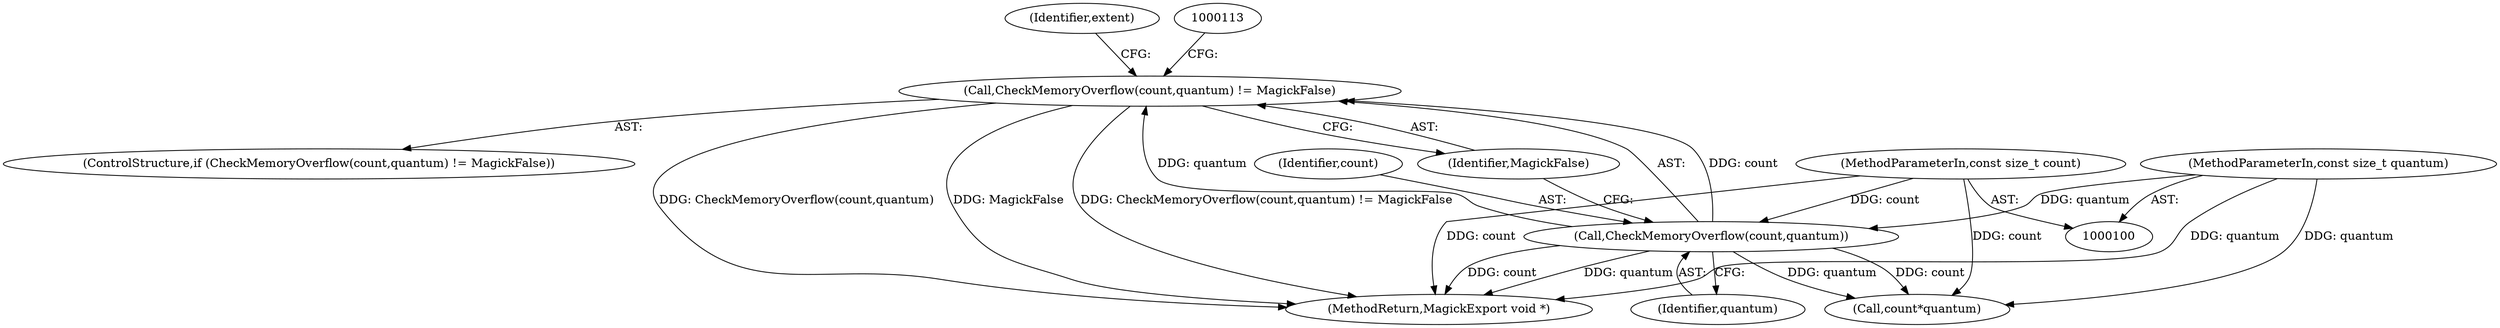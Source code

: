 digraph "1_ImageMagick_0474237508f39c4f783208123431815f1ededb76_4@del" {
"1000106" [label="(Call,CheckMemoryOverflow(count,quantum) != MagickFalse)"];
"1000107" [label="(Call,CheckMemoryOverflow(count,quantum))"];
"1000101" [label="(MethodParameterIn,const size_t count)"];
"1000102" [label="(MethodParameterIn,const size_t quantum)"];
"1000102" [label="(MethodParameterIn,const size_t quantum)"];
"1000105" [label="(ControlStructure,if (CheckMemoryOverflow(count,quantum) != MagickFalse))"];
"1000117" [label="(Call,count*quantum)"];
"1000107" [label="(Call,CheckMemoryOverflow(count,quantum))"];
"1000106" [label="(Call,CheckMemoryOverflow(count,quantum) != MagickFalse)"];
"1000123" [label="(MethodReturn,MagickExport void *)"];
"1000108" [label="(Identifier,count)"];
"1000110" [label="(Identifier,MagickFalse)"];
"1000109" [label="(Identifier,quantum)"];
"1000116" [label="(Identifier,extent)"];
"1000101" [label="(MethodParameterIn,const size_t count)"];
"1000106" -> "1000105"  [label="AST: "];
"1000106" -> "1000110"  [label="CFG: "];
"1000107" -> "1000106"  [label="AST: "];
"1000110" -> "1000106"  [label="AST: "];
"1000113" -> "1000106"  [label="CFG: "];
"1000116" -> "1000106"  [label="CFG: "];
"1000106" -> "1000123"  [label="DDG: CheckMemoryOverflow(count,quantum)"];
"1000106" -> "1000123"  [label="DDG: MagickFalse"];
"1000106" -> "1000123"  [label="DDG: CheckMemoryOverflow(count,quantum) != MagickFalse"];
"1000107" -> "1000106"  [label="DDG: count"];
"1000107" -> "1000106"  [label="DDG: quantum"];
"1000107" -> "1000109"  [label="CFG: "];
"1000108" -> "1000107"  [label="AST: "];
"1000109" -> "1000107"  [label="AST: "];
"1000110" -> "1000107"  [label="CFG: "];
"1000107" -> "1000123"  [label="DDG: count"];
"1000107" -> "1000123"  [label="DDG: quantum"];
"1000101" -> "1000107"  [label="DDG: count"];
"1000102" -> "1000107"  [label="DDG: quantum"];
"1000107" -> "1000117"  [label="DDG: count"];
"1000107" -> "1000117"  [label="DDG: quantum"];
"1000101" -> "1000100"  [label="AST: "];
"1000101" -> "1000123"  [label="DDG: count"];
"1000101" -> "1000117"  [label="DDG: count"];
"1000102" -> "1000100"  [label="AST: "];
"1000102" -> "1000123"  [label="DDG: quantum"];
"1000102" -> "1000117"  [label="DDG: quantum"];
}
